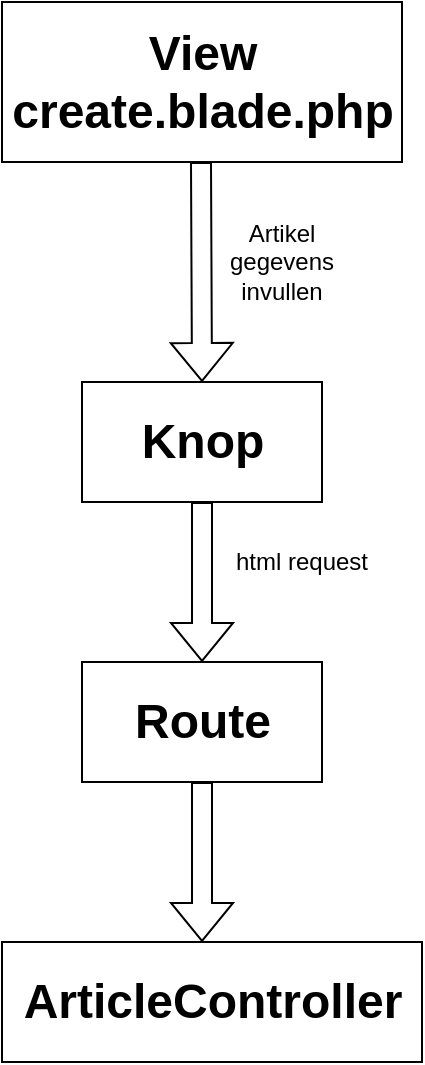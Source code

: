 <mxfile version="27.2.0">
  <diagram name="Page-1" id="gMz7KerCWwujZSJPHfZk">
    <mxGraphModel dx="1426" dy="783" grid="1" gridSize="10" guides="1" tooltips="1" connect="1" arrows="1" fold="1" page="1" pageScale="1" pageWidth="850" pageHeight="1100" math="0" shadow="0">
      <root>
        <mxCell id="0" />
        <mxCell id="1" parent="0" />
        <mxCell id="kBopvKkXSKuajDLG3a4y-1" value="" style="rounded=0;whiteSpace=wrap;html=1;" vertex="1" parent="1">
          <mxGeometry x="10" y="40" width="200" height="80" as="geometry" />
        </mxCell>
        <mxCell id="kBopvKkXSKuajDLG3a4y-2" value="&lt;div&gt;View&lt;/div&gt;create.blade.php" style="text;strokeColor=none;fillColor=none;html=1;fontSize=24;fontStyle=1;verticalAlign=middle;align=center;" vertex="1" parent="1">
          <mxGeometry x="55" y="60" width="110" height="40" as="geometry" />
        </mxCell>
        <mxCell id="kBopvKkXSKuajDLG3a4y-3" value="" style="shape=flexArrow;endArrow=classic;html=1;rounded=0;" edge="1" parent="1">
          <mxGeometry width="50" height="50" relative="1" as="geometry">
            <mxPoint x="109.5" y="120" as="sourcePoint" />
            <mxPoint x="110" y="230" as="targetPoint" />
          </mxGeometry>
        </mxCell>
        <UserObject label="Artikel gegevens&lt;div&gt;invullen&lt;/div&gt;" placeholders="1" name="Variable" id="kBopvKkXSKuajDLG3a4y-4">
          <mxCell style="text;html=1;strokeColor=none;fillColor=none;align=center;verticalAlign=middle;whiteSpace=wrap;overflow=hidden;" vertex="1" parent="1">
            <mxGeometry x="110" y="140" width="80" height="60" as="geometry" />
          </mxCell>
        </UserObject>
        <mxCell id="kBopvKkXSKuajDLG3a4y-5" value="" style="rounded=0;whiteSpace=wrap;html=1;" vertex="1" parent="1">
          <mxGeometry x="50" y="230" width="120" height="60" as="geometry" />
        </mxCell>
        <mxCell id="kBopvKkXSKuajDLG3a4y-6" value="Knop" style="text;strokeColor=none;fillColor=none;html=1;fontSize=24;fontStyle=1;verticalAlign=middle;align=center;" vertex="1" parent="1">
          <mxGeometry x="60" y="240" width="100" height="40" as="geometry" />
        </mxCell>
        <mxCell id="kBopvKkXSKuajDLG3a4y-8" value="" style="shape=flexArrow;endArrow=classic;html=1;rounded=0;" edge="1" parent="1">
          <mxGeometry width="50" height="50" relative="1" as="geometry">
            <mxPoint x="110" y="290" as="sourcePoint" />
            <mxPoint x="110" y="370" as="targetPoint" />
          </mxGeometry>
        </mxCell>
        <UserObject label="html request" placeholders="1" name="Variable" id="kBopvKkXSKuajDLG3a4y-9">
          <mxCell style="text;html=1;strokeColor=none;fillColor=none;align=center;verticalAlign=middle;whiteSpace=wrap;overflow=hidden;" vertex="1" parent="1">
            <mxGeometry x="120" y="310" width="80" height="20" as="geometry" />
          </mxCell>
        </UserObject>
        <mxCell id="kBopvKkXSKuajDLG3a4y-10" value="" style="rounded=0;whiteSpace=wrap;html=1;" vertex="1" parent="1">
          <mxGeometry x="50" y="370" width="120" height="60" as="geometry" />
        </mxCell>
        <mxCell id="kBopvKkXSKuajDLG3a4y-11" value="Route" style="text;strokeColor=none;fillColor=none;html=1;fontSize=24;fontStyle=1;verticalAlign=middle;align=center;" vertex="1" parent="1">
          <mxGeometry x="60" y="380" width="100" height="40" as="geometry" />
        </mxCell>
        <mxCell id="kBopvKkXSKuajDLG3a4y-12" value="" style="shape=flexArrow;endArrow=classic;html=1;rounded=0;" edge="1" parent="1">
          <mxGeometry width="50" height="50" relative="1" as="geometry">
            <mxPoint x="110" y="430" as="sourcePoint" />
            <mxPoint x="110" y="510" as="targetPoint" />
          </mxGeometry>
        </mxCell>
        <mxCell id="kBopvKkXSKuajDLG3a4y-13" value="" style="rounded=0;whiteSpace=wrap;html=1;" vertex="1" parent="1">
          <mxGeometry x="10" y="510" width="210" height="60" as="geometry" />
        </mxCell>
        <mxCell id="kBopvKkXSKuajDLG3a4y-14" value="ArticleController" style="text;strokeColor=none;fillColor=none;html=1;fontSize=24;fontStyle=1;verticalAlign=middle;align=center;" vertex="1" parent="1">
          <mxGeometry x="65" y="520" width="100" height="40" as="geometry" />
        </mxCell>
      </root>
    </mxGraphModel>
  </diagram>
</mxfile>

